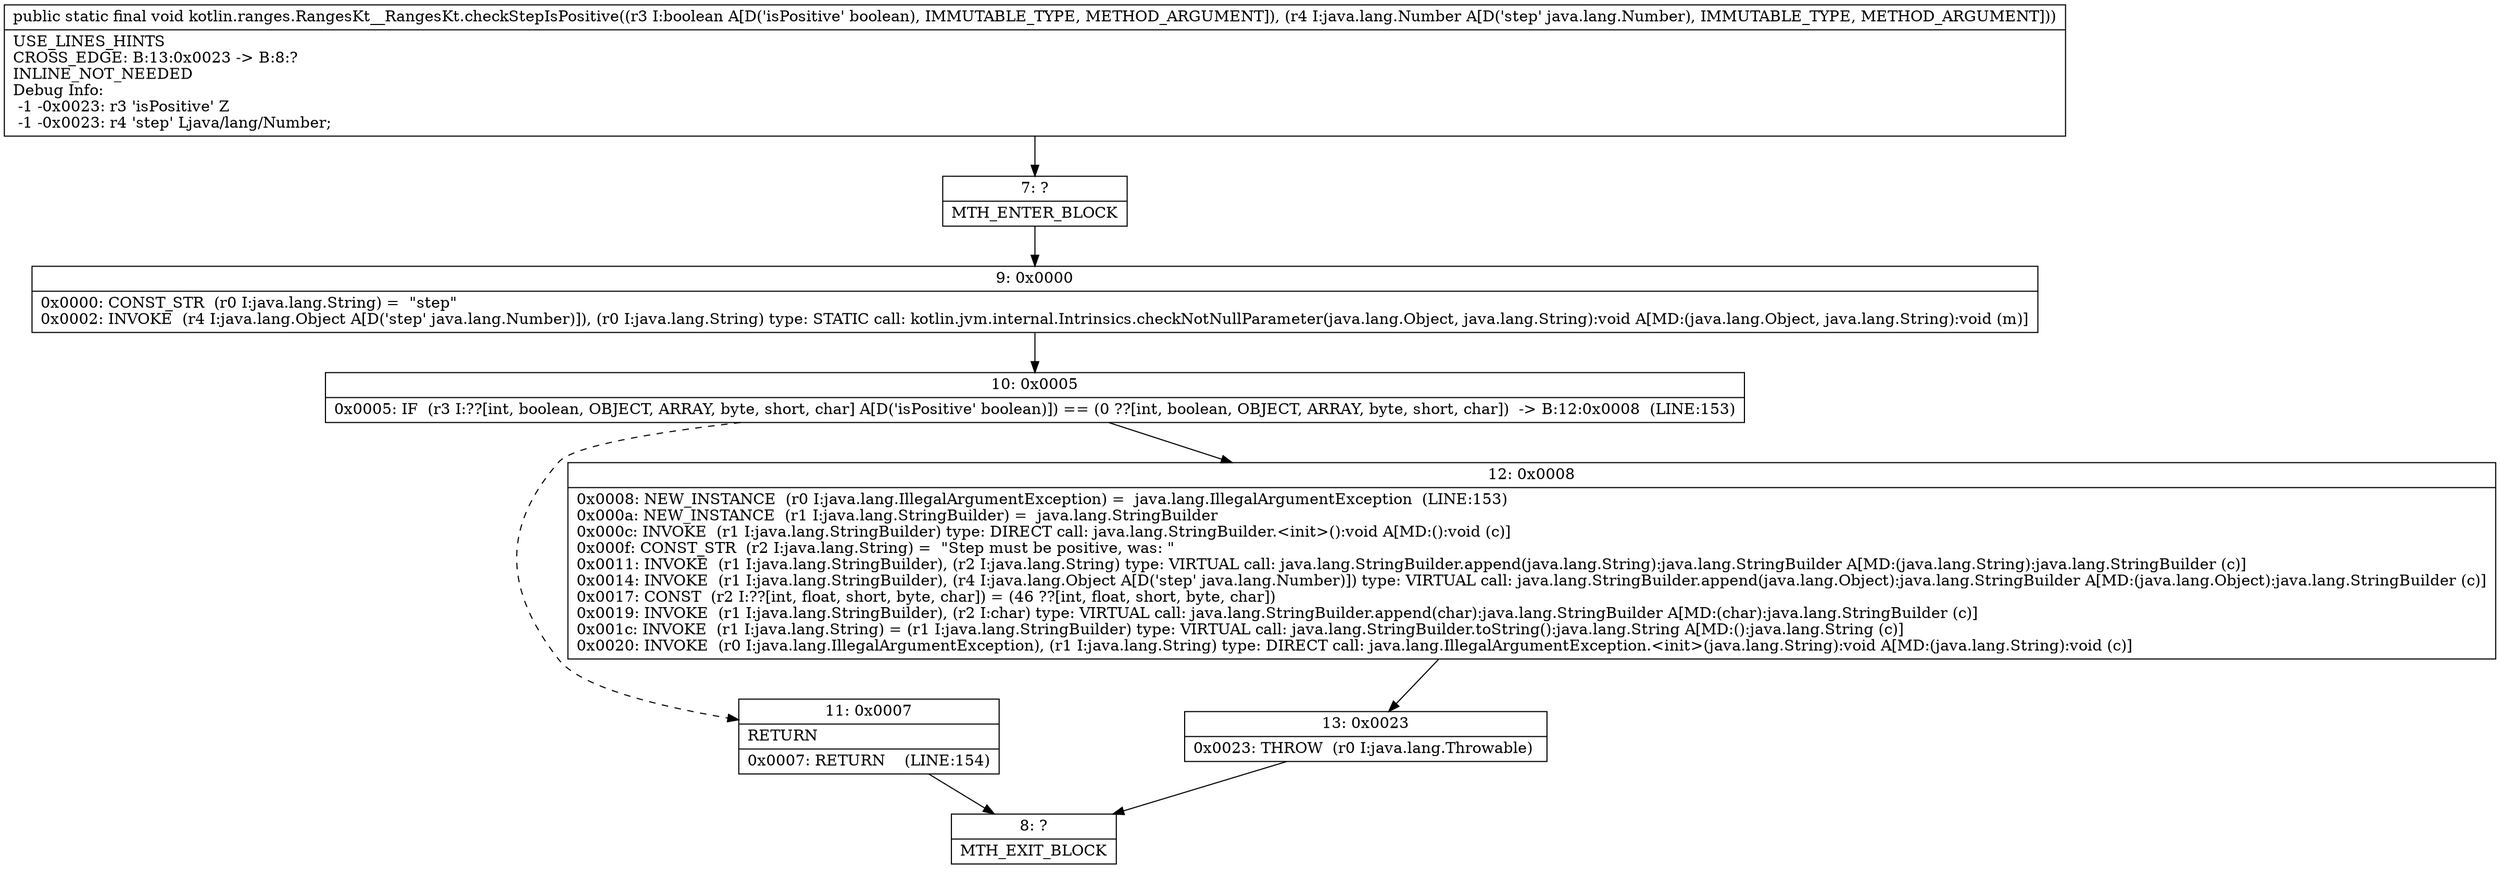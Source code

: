 digraph "CFG forkotlin.ranges.RangesKt__RangesKt.checkStepIsPositive(ZLjava\/lang\/Number;)V" {
Node_7 [shape=record,label="{7\:\ ?|MTH_ENTER_BLOCK\l}"];
Node_9 [shape=record,label="{9\:\ 0x0000|0x0000: CONST_STR  (r0 I:java.lang.String) =  \"step\" \l0x0002: INVOKE  (r4 I:java.lang.Object A[D('step' java.lang.Number)]), (r0 I:java.lang.String) type: STATIC call: kotlin.jvm.internal.Intrinsics.checkNotNullParameter(java.lang.Object, java.lang.String):void A[MD:(java.lang.Object, java.lang.String):void (m)]\l}"];
Node_10 [shape=record,label="{10\:\ 0x0005|0x0005: IF  (r3 I:??[int, boolean, OBJECT, ARRAY, byte, short, char] A[D('isPositive' boolean)]) == (0 ??[int, boolean, OBJECT, ARRAY, byte, short, char])  \-\> B:12:0x0008  (LINE:153)\l}"];
Node_11 [shape=record,label="{11\:\ 0x0007|RETURN\l|0x0007: RETURN    (LINE:154)\l}"];
Node_8 [shape=record,label="{8\:\ ?|MTH_EXIT_BLOCK\l}"];
Node_12 [shape=record,label="{12\:\ 0x0008|0x0008: NEW_INSTANCE  (r0 I:java.lang.IllegalArgumentException) =  java.lang.IllegalArgumentException  (LINE:153)\l0x000a: NEW_INSTANCE  (r1 I:java.lang.StringBuilder) =  java.lang.StringBuilder \l0x000c: INVOKE  (r1 I:java.lang.StringBuilder) type: DIRECT call: java.lang.StringBuilder.\<init\>():void A[MD:():void (c)]\l0x000f: CONST_STR  (r2 I:java.lang.String) =  \"Step must be positive, was: \" \l0x0011: INVOKE  (r1 I:java.lang.StringBuilder), (r2 I:java.lang.String) type: VIRTUAL call: java.lang.StringBuilder.append(java.lang.String):java.lang.StringBuilder A[MD:(java.lang.String):java.lang.StringBuilder (c)]\l0x0014: INVOKE  (r1 I:java.lang.StringBuilder), (r4 I:java.lang.Object A[D('step' java.lang.Number)]) type: VIRTUAL call: java.lang.StringBuilder.append(java.lang.Object):java.lang.StringBuilder A[MD:(java.lang.Object):java.lang.StringBuilder (c)]\l0x0017: CONST  (r2 I:??[int, float, short, byte, char]) = (46 ??[int, float, short, byte, char]) \l0x0019: INVOKE  (r1 I:java.lang.StringBuilder), (r2 I:char) type: VIRTUAL call: java.lang.StringBuilder.append(char):java.lang.StringBuilder A[MD:(char):java.lang.StringBuilder (c)]\l0x001c: INVOKE  (r1 I:java.lang.String) = (r1 I:java.lang.StringBuilder) type: VIRTUAL call: java.lang.StringBuilder.toString():java.lang.String A[MD:():java.lang.String (c)]\l0x0020: INVOKE  (r0 I:java.lang.IllegalArgumentException), (r1 I:java.lang.String) type: DIRECT call: java.lang.IllegalArgumentException.\<init\>(java.lang.String):void A[MD:(java.lang.String):void (c)]\l}"];
Node_13 [shape=record,label="{13\:\ 0x0023|0x0023: THROW  (r0 I:java.lang.Throwable) \l}"];
MethodNode[shape=record,label="{public static final void kotlin.ranges.RangesKt__RangesKt.checkStepIsPositive((r3 I:boolean A[D('isPositive' boolean), IMMUTABLE_TYPE, METHOD_ARGUMENT]), (r4 I:java.lang.Number A[D('step' java.lang.Number), IMMUTABLE_TYPE, METHOD_ARGUMENT]))  | USE_LINES_HINTS\lCROSS_EDGE: B:13:0x0023 \-\> B:8:?\lINLINE_NOT_NEEDED\lDebug Info:\l  \-1 \-0x0023: r3 'isPositive' Z\l  \-1 \-0x0023: r4 'step' Ljava\/lang\/Number;\l}"];
MethodNode -> Node_7;Node_7 -> Node_9;
Node_9 -> Node_10;
Node_10 -> Node_11[style=dashed];
Node_10 -> Node_12;
Node_11 -> Node_8;
Node_12 -> Node_13;
Node_13 -> Node_8;
}

